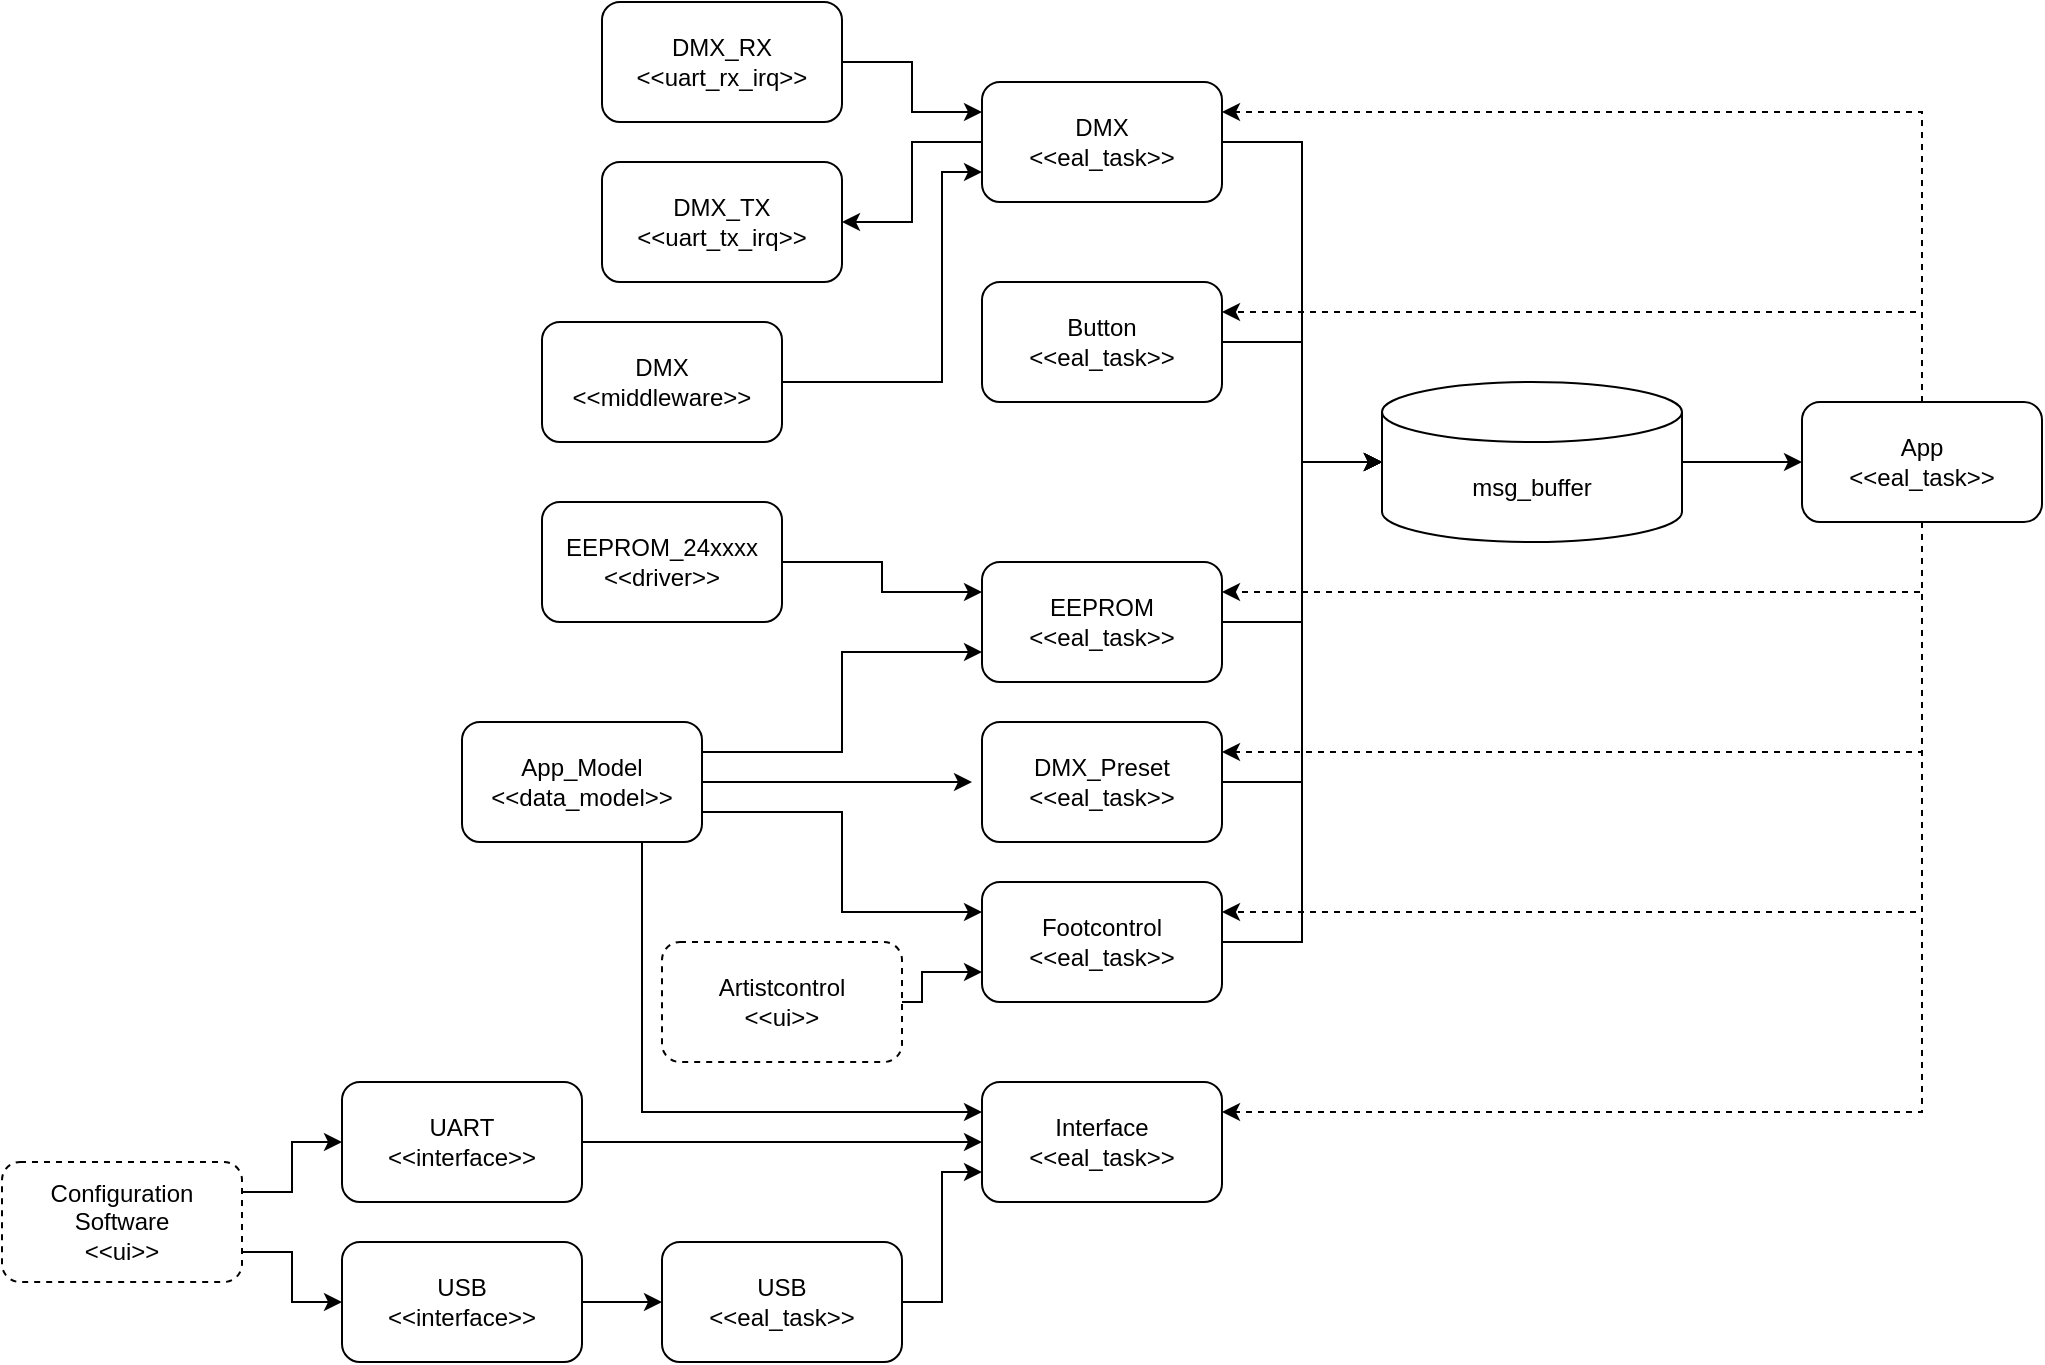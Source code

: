 <mxfile version="14.1.8" type="device"><diagram id="iIHGiA5DdTILVMTNjClo" name="Seite-1"><mxGraphModel dx="2678" dy="592" grid="1" gridSize="10" guides="1" tooltips="1" connect="1" arrows="1" fold="1" page="1" pageScale="1" pageWidth="1654" pageHeight="1169" math="0" shadow="0"><root><mxCell id="0"/><mxCell id="1" parent="0"/><mxCell id="R_rOM2mZO3-RoyH5DJTz-38" style="edgeStyle=orthogonalEdgeStyle;rounded=0;orthogonalLoop=1;jettySize=auto;html=1;exitX=1;exitY=0.5;exitDx=0;exitDy=0;entryX=0;entryY=0.5;entryDx=0;entryDy=0;entryPerimeter=0;" edge="1" parent="1" source="R_rOM2mZO3-RoyH5DJTz-1" target="R_rOM2mZO3-RoyH5DJTz-36"><mxGeometry relative="1" as="geometry"/></mxCell><mxCell id="R_rOM2mZO3-RoyH5DJTz-1" value="Button&lt;br&gt;&amp;lt;&amp;lt;eal_task&amp;gt;&amp;gt;" style="rounded=1;whiteSpace=wrap;html=1;" vertex="1" parent="1"><mxGeometry x="170" y="170" width="120" height="60" as="geometry"/></mxCell><mxCell id="R_rOM2mZO3-RoyH5DJTz-7" style="edgeStyle=orthogonalEdgeStyle;rounded=0;orthogonalLoop=1;jettySize=auto;html=1;exitX=0;exitY=0.5;exitDx=0;exitDy=0;entryX=1;entryY=0.5;entryDx=0;entryDy=0;" edge="1" parent="1" source="R_rOM2mZO3-RoyH5DJTz-2" target="R_rOM2mZO3-RoyH5DJTz-4"><mxGeometry relative="1" as="geometry"/></mxCell><mxCell id="R_rOM2mZO3-RoyH5DJTz-39" style="edgeStyle=orthogonalEdgeStyle;rounded=0;orthogonalLoop=1;jettySize=auto;html=1;exitX=1;exitY=0.5;exitDx=0;exitDy=0;entryX=0;entryY=0.5;entryDx=0;entryDy=0;entryPerimeter=0;" edge="1" parent="1" source="R_rOM2mZO3-RoyH5DJTz-2" target="R_rOM2mZO3-RoyH5DJTz-36"><mxGeometry relative="1" as="geometry"><mxPoint x="340" y="220" as="targetPoint"/></mxGeometry></mxCell><mxCell id="R_rOM2mZO3-RoyH5DJTz-2" value="DMX&lt;br&gt;&amp;lt;&amp;lt;eal_task&amp;gt;&amp;gt;" style="rounded=1;whiteSpace=wrap;html=1;" vertex="1" parent="1"><mxGeometry x="170" y="70" width="120" height="60" as="geometry"/></mxCell><mxCell id="R_rOM2mZO3-RoyH5DJTz-6" style="edgeStyle=orthogonalEdgeStyle;rounded=0;orthogonalLoop=1;jettySize=auto;html=1;exitX=1;exitY=0.5;exitDx=0;exitDy=0;entryX=0;entryY=0.25;entryDx=0;entryDy=0;" edge="1" parent="1" source="R_rOM2mZO3-RoyH5DJTz-3" target="R_rOM2mZO3-RoyH5DJTz-2"><mxGeometry relative="1" as="geometry"/></mxCell><mxCell id="R_rOM2mZO3-RoyH5DJTz-3" value="DMX_RX&lt;br&gt;&amp;lt;&amp;lt;uart_rx_irq&amp;gt;&amp;gt;" style="rounded=1;whiteSpace=wrap;html=1;" vertex="1" parent="1"><mxGeometry x="-20" y="30" width="120" height="60" as="geometry"/></mxCell><mxCell id="R_rOM2mZO3-RoyH5DJTz-4" value="DMX_TX&lt;br&gt;&amp;lt;&amp;lt;uart_tx_irq&amp;gt;&amp;gt;" style="rounded=1;whiteSpace=wrap;html=1;" vertex="1" parent="1"><mxGeometry x="-20" y="110" width="120" height="60" as="geometry"/></mxCell><mxCell id="R_rOM2mZO3-RoyH5DJTz-41" style="edgeStyle=orthogonalEdgeStyle;rounded=0;orthogonalLoop=1;jettySize=auto;html=1;exitX=1;exitY=0.5;exitDx=0;exitDy=0;entryX=0;entryY=0.5;entryDx=0;entryDy=0;entryPerimeter=0;" edge="1" parent="1" source="R_rOM2mZO3-RoyH5DJTz-8" target="R_rOM2mZO3-RoyH5DJTz-36"><mxGeometry relative="1" as="geometry"><mxPoint x="360" y="320" as="targetPoint"/></mxGeometry></mxCell><mxCell id="R_rOM2mZO3-RoyH5DJTz-8" value="DMX_Preset&lt;br&gt;&amp;lt;&amp;lt;eal_task&amp;gt;&amp;gt;" style="rounded=1;whiteSpace=wrap;html=1;" vertex="1" parent="1"><mxGeometry x="170" y="390" width="120" height="60" as="geometry"/></mxCell><mxCell id="R_rOM2mZO3-RoyH5DJTz-13" style="edgeStyle=orthogonalEdgeStyle;rounded=0;orthogonalLoop=1;jettySize=auto;html=1;exitX=1;exitY=0.25;exitDx=0;exitDy=0;entryX=0;entryY=0.75;entryDx=0;entryDy=0;" edge="1" parent="1" source="R_rOM2mZO3-RoyH5DJTz-9" target="R_rOM2mZO3-RoyH5DJTz-10"><mxGeometry relative="1" as="geometry"/></mxCell><mxCell id="R_rOM2mZO3-RoyH5DJTz-14" style="edgeStyle=orthogonalEdgeStyle;rounded=0;orthogonalLoop=1;jettySize=auto;html=1;exitX=1;exitY=0.75;exitDx=0;exitDy=0;entryX=0;entryY=0.25;entryDx=0;entryDy=0;" edge="1" parent="1" source="R_rOM2mZO3-RoyH5DJTz-9" target="R_rOM2mZO3-RoyH5DJTz-11"><mxGeometry relative="1" as="geometry"/></mxCell><mxCell id="R_rOM2mZO3-RoyH5DJTz-22" style="edgeStyle=orthogonalEdgeStyle;rounded=0;orthogonalLoop=1;jettySize=auto;html=1;exitX=0.75;exitY=1;exitDx=0;exitDy=0;entryX=0;entryY=0.25;entryDx=0;entryDy=0;" edge="1" parent="1" source="R_rOM2mZO3-RoyH5DJTz-9" target="R_rOM2mZO3-RoyH5DJTz-15"><mxGeometry relative="1" as="geometry"/></mxCell><mxCell id="R_rOM2mZO3-RoyH5DJTz-25" style="edgeStyle=orthogonalEdgeStyle;rounded=0;orthogonalLoop=1;jettySize=auto;html=1;" edge="1" parent="1" source="R_rOM2mZO3-RoyH5DJTz-9"><mxGeometry relative="1" as="geometry"><mxPoint x="165" y="420" as="targetPoint"/></mxGeometry></mxCell><mxCell id="R_rOM2mZO3-RoyH5DJTz-9" value="App_Model&lt;br&gt;&amp;lt;&amp;lt;data_model&amp;gt;&amp;gt;" style="rounded=1;whiteSpace=wrap;html=1;" vertex="1" parent="1"><mxGeometry x="-90" y="390" width="120" height="60" as="geometry"/></mxCell><mxCell id="R_rOM2mZO3-RoyH5DJTz-40" style="edgeStyle=orthogonalEdgeStyle;rounded=0;orthogonalLoop=1;jettySize=auto;html=1;exitX=1;exitY=0.5;exitDx=0;exitDy=0;entryX=0;entryY=0.5;entryDx=0;entryDy=0;entryPerimeter=0;" edge="1" parent="1" source="R_rOM2mZO3-RoyH5DJTz-10" target="R_rOM2mZO3-RoyH5DJTz-36"><mxGeometry relative="1" as="geometry"/></mxCell><mxCell id="R_rOM2mZO3-RoyH5DJTz-10" value="EEPROM&lt;br&gt;&amp;lt;&amp;lt;eal_task&amp;gt;&amp;gt;" style="rounded=1;whiteSpace=wrap;html=1;" vertex="1" parent="1"><mxGeometry x="170" y="310" width="120" height="60" as="geometry"/></mxCell><mxCell id="R_rOM2mZO3-RoyH5DJTz-42" style="edgeStyle=orthogonalEdgeStyle;rounded=0;orthogonalLoop=1;jettySize=auto;html=1;entryX=0;entryY=0.5;entryDx=0;entryDy=0;entryPerimeter=0;" edge="1" parent="1" source="R_rOM2mZO3-RoyH5DJTz-11" target="R_rOM2mZO3-RoyH5DJTz-36"><mxGeometry relative="1" as="geometry"/></mxCell><mxCell id="R_rOM2mZO3-RoyH5DJTz-11" value="Footcontrol&lt;br&gt;&amp;lt;&amp;lt;eal_task&amp;gt;&amp;gt;" style="rounded=1;whiteSpace=wrap;html=1;" vertex="1" parent="1"><mxGeometry x="170" y="470" width="120" height="60" as="geometry"/></mxCell><mxCell id="R_rOM2mZO3-RoyH5DJTz-15" value="Interface&lt;br&gt;&amp;lt;&amp;lt;eal_task&amp;gt;&amp;gt;" style="rounded=1;whiteSpace=wrap;html=1;" vertex="1" parent="1"><mxGeometry x="170" y="570" width="120" height="60" as="geometry"/></mxCell><mxCell id="R_rOM2mZO3-RoyH5DJTz-24" style="edgeStyle=orthogonalEdgeStyle;rounded=0;orthogonalLoop=1;jettySize=auto;html=1;exitX=1;exitY=0.5;exitDx=0;exitDy=0;entryX=0;entryY=0.75;entryDx=0;entryDy=0;" edge="1" parent="1" source="R_rOM2mZO3-RoyH5DJTz-16" target="R_rOM2mZO3-RoyH5DJTz-15"><mxGeometry relative="1" as="geometry"/></mxCell><mxCell id="R_rOM2mZO3-RoyH5DJTz-16" value="USB&lt;br&gt;&amp;lt;&amp;lt;eal_task&amp;gt;&amp;gt;" style="rounded=1;whiteSpace=wrap;html=1;" vertex="1" parent="1"><mxGeometry x="10" y="650" width="120" height="60" as="geometry"/></mxCell><mxCell id="R_rOM2mZO3-RoyH5DJTz-19" style="edgeStyle=orthogonalEdgeStyle;rounded=0;orthogonalLoop=1;jettySize=auto;html=1;entryX=0;entryY=0.5;entryDx=0;entryDy=0;" edge="1" parent="1" source="R_rOM2mZO3-RoyH5DJTz-17" target="R_rOM2mZO3-RoyH5DJTz-16"><mxGeometry relative="1" as="geometry"/></mxCell><mxCell id="R_rOM2mZO3-RoyH5DJTz-17" value="USB&lt;br&gt;&amp;lt;&amp;lt;interface&amp;gt;&amp;gt;" style="rounded=1;whiteSpace=wrap;html=1;" vertex="1" parent="1"><mxGeometry x="-150" y="650" width="120" height="60" as="geometry"/></mxCell><mxCell id="R_rOM2mZO3-RoyH5DJTz-23" style="edgeStyle=orthogonalEdgeStyle;rounded=0;orthogonalLoop=1;jettySize=auto;html=1;exitX=1;exitY=0.5;exitDx=0;exitDy=0;entryX=0;entryY=0.5;entryDx=0;entryDy=0;" edge="1" parent="1" source="R_rOM2mZO3-RoyH5DJTz-18" target="R_rOM2mZO3-RoyH5DJTz-15"><mxGeometry relative="1" as="geometry"/></mxCell><mxCell id="R_rOM2mZO3-RoyH5DJTz-18" value="UART&lt;br&gt;&amp;lt;&amp;lt;interface&amp;gt;&amp;gt;" style="rounded=1;whiteSpace=wrap;html=1;" vertex="1" parent="1"><mxGeometry x="-150" y="570" width="120" height="60" as="geometry"/></mxCell><mxCell id="R_rOM2mZO3-RoyH5DJTz-27" style="edgeStyle=orthogonalEdgeStyle;rounded=0;orthogonalLoop=1;jettySize=auto;html=1;entryX=0;entryY=0.25;entryDx=0;entryDy=0;" edge="1" parent="1" source="R_rOM2mZO3-RoyH5DJTz-26" target="R_rOM2mZO3-RoyH5DJTz-10"><mxGeometry relative="1" as="geometry"/></mxCell><mxCell id="R_rOM2mZO3-RoyH5DJTz-26" value="EEPROM_24xxxx&lt;br&gt;&amp;lt;&amp;lt;driver&amp;gt;&amp;gt;" style="rounded=1;whiteSpace=wrap;html=1;" vertex="1" parent="1"><mxGeometry x="-50" y="280" width="120" height="60" as="geometry"/></mxCell><mxCell id="R_rOM2mZO3-RoyH5DJTz-30" style="edgeStyle=orthogonalEdgeStyle;rounded=0;orthogonalLoop=1;jettySize=auto;html=1;exitX=1;exitY=0.5;exitDx=0;exitDy=0;entryX=0;entryY=0.75;entryDx=0;entryDy=0;" edge="1" parent="1" source="R_rOM2mZO3-RoyH5DJTz-29" target="R_rOM2mZO3-RoyH5DJTz-2"><mxGeometry relative="1" as="geometry"><Array as="points"><mxPoint x="150" y="220"/><mxPoint x="150" y="115"/></Array></mxGeometry></mxCell><mxCell id="R_rOM2mZO3-RoyH5DJTz-29" value="DMX&lt;br&gt;&amp;lt;&amp;lt;middleware&amp;gt;&amp;gt;" style="rounded=1;whiteSpace=wrap;html=1;" vertex="1" parent="1"><mxGeometry x="-50" y="190" width="120" height="60" as="geometry"/></mxCell><mxCell id="R_rOM2mZO3-RoyH5DJTz-32" style="edgeStyle=orthogonalEdgeStyle;rounded=0;orthogonalLoop=1;jettySize=auto;html=1;exitX=1;exitY=0.5;exitDx=0;exitDy=0;entryX=0;entryY=0.75;entryDx=0;entryDy=0;" edge="1" parent="1" source="R_rOM2mZO3-RoyH5DJTz-31" target="R_rOM2mZO3-RoyH5DJTz-11"><mxGeometry relative="1" as="geometry"><Array as="points"><mxPoint x="140" y="515"/></Array></mxGeometry></mxCell><mxCell id="R_rOM2mZO3-RoyH5DJTz-31" value="Artistcontrol&lt;br&gt;&amp;lt;&amp;lt;ui&amp;gt;&amp;gt;" style="rounded=1;whiteSpace=wrap;html=1;dashed=1;" vertex="1" parent="1"><mxGeometry x="10" y="500" width="120" height="60" as="geometry"/></mxCell><mxCell id="R_rOM2mZO3-RoyH5DJTz-34" style="edgeStyle=orthogonalEdgeStyle;rounded=0;orthogonalLoop=1;jettySize=auto;html=1;exitX=1;exitY=0.25;exitDx=0;exitDy=0;entryX=0;entryY=0.5;entryDx=0;entryDy=0;" edge="1" parent="1" source="R_rOM2mZO3-RoyH5DJTz-33" target="R_rOM2mZO3-RoyH5DJTz-18"><mxGeometry relative="1" as="geometry"/></mxCell><mxCell id="R_rOM2mZO3-RoyH5DJTz-35" style="edgeStyle=orthogonalEdgeStyle;rounded=0;orthogonalLoop=1;jettySize=auto;html=1;exitX=1;exitY=0.75;exitDx=0;exitDy=0;entryX=0;entryY=0.5;entryDx=0;entryDy=0;" edge="1" parent="1" source="R_rOM2mZO3-RoyH5DJTz-33" target="R_rOM2mZO3-RoyH5DJTz-17"><mxGeometry relative="1" as="geometry"/></mxCell><mxCell id="R_rOM2mZO3-RoyH5DJTz-33" value="Configuration Software&lt;br&gt;&amp;lt;&amp;lt;ui&amp;gt;&amp;gt;" style="rounded=1;whiteSpace=wrap;html=1;dashed=1;" vertex="1" parent="1"><mxGeometry x="-320" y="610" width="120" height="60" as="geometry"/></mxCell><mxCell id="R_rOM2mZO3-RoyH5DJTz-44" style="edgeStyle=orthogonalEdgeStyle;rounded=0;orthogonalLoop=1;jettySize=auto;html=1;exitX=1;exitY=0.5;exitDx=0;exitDy=0;exitPerimeter=0;entryX=0;entryY=0.5;entryDx=0;entryDy=0;" edge="1" parent="1" source="R_rOM2mZO3-RoyH5DJTz-36" target="R_rOM2mZO3-RoyH5DJTz-37"><mxGeometry relative="1" as="geometry"/></mxCell><mxCell id="R_rOM2mZO3-RoyH5DJTz-36" value="msg_buffer" style="shape=cylinder3;whiteSpace=wrap;html=1;boundedLbl=1;backgroundOutline=1;size=15;" vertex="1" parent="1"><mxGeometry x="370" y="220" width="150" height="80" as="geometry"/></mxCell><mxCell id="R_rOM2mZO3-RoyH5DJTz-45" style="edgeStyle=orthogonalEdgeStyle;rounded=0;orthogonalLoop=1;jettySize=auto;html=1;exitX=0.5;exitY=0;exitDx=0;exitDy=0;entryX=1;entryY=0.25;entryDx=0;entryDy=0;dashed=1;" edge="1" parent="1" source="R_rOM2mZO3-RoyH5DJTz-37" target="R_rOM2mZO3-RoyH5DJTz-2"><mxGeometry relative="1" as="geometry"/></mxCell><mxCell id="R_rOM2mZO3-RoyH5DJTz-46" style="edgeStyle=orthogonalEdgeStyle;rounded=0;orthogonalLoop=1;jettySize=auto;html=1;exitX=0.5;exitY=0;exitDx=0;exitDy=0;entryX=1;entryY=0.25;entryDx=0;entryDy=0;dashed=1;" edge="1" parent="1" source="R_rOM2mZO3-RoyH5DJTz-37" target="R_rOM2mZO3-RoyH5DJTz-1"><mxGeometry relative="1" as="geometry"/></mxCell><mxCell id="R_rOM2mZO3-RoyH5DJTz-47" style="edgeStyle=orthogonalEdgeStyle;rounded=0;orthogonalLoop=1;jettySize=auto;html=1;exitX=0.5;exitY=1;exitDx=0;exitDy=0;entryX=1;entryY=0.25;entryDx=0;entryDy=0;dashed=1;" edge="1" parent="1" source="R_rOM2mZO3-RoyH5DJTz-37" target="R_rOM2mZO3-RoyH5DJTz-10"><mxGeometry relative="1" as="geometry"/></mxCell><mxCell id="R_rOM2mZO3-RoyH5DJTz-48" style="edgeStyle=orthogonalEdgeStyle;rounded=0;orthogonalLoop=1;jettySize=auto;html=1;exitX=0.5;exitY=1;exitDx=0;exitDy=0;entryX=1;entryY=0.25;entryDx=0;entryDy=0;dashed=1;" edge="1" parent="1" source="R_rOM2mZO3-RoyH5DJTz-37" target="R_rOM2mZO3-RoyH5DJTz-8"><mxGeometry relative="1" as="geometry"/></mxCell><mxCell id="R_rOM2mZO3-RoyH5DJTz-49" style="edgeStyle=orthogonalEdgeStyle;rounded=0;orthogonalLoop=1;jettySize=auto;html=1;exitX=0.5;exitY=1;exitDx=0;exitDy=0;entryX=1;entryY=0.25;entryDx=0;entryDy=0;dashed=1;" edge="1" parent="1" source="R_rOM2mZO3-RoyH5DJTz-37" target="R_rOM2mZO3-RoyH5DJTz-11"><mxGeometry relative="1" as="geometry"/></mxCell><mxCell id="R_rOM2mZO3-RoyH5DJTz-50" style="edgeStyle=orthogonalEdgeStyle;rounded=0;orthogonalLoop=1;jettySize=auto;html=1;exitX=0.5;exitY=1;exitDx=0;exitDy=0;entryX=1;entryY=0.25;entryDx=0;entryDy=0;dashed=1;" edge="1" parent="1" source="R_rOM2mZO3-RoyH5DJTz-37" target="R_rOM2mZO3-RoyH5DJTz-15"><mxGeometry relative="1" as="geometry"/></mxCell><mxCell id="R_rOM2mZO3-RoyH5DJTz-37" value="App&lt;br&gt;&amp;lt;&amp;lt;eal_task&amp;gt;&amp;gt;" style="rounded=1;whiteSpace=wrap;html=1;" vertex="1" parent="1"><mxGeometry x="580" y="230" width="120" height="60" as="geometry"/></mxCell></root></mxGraphModel></diagram></mxfile>